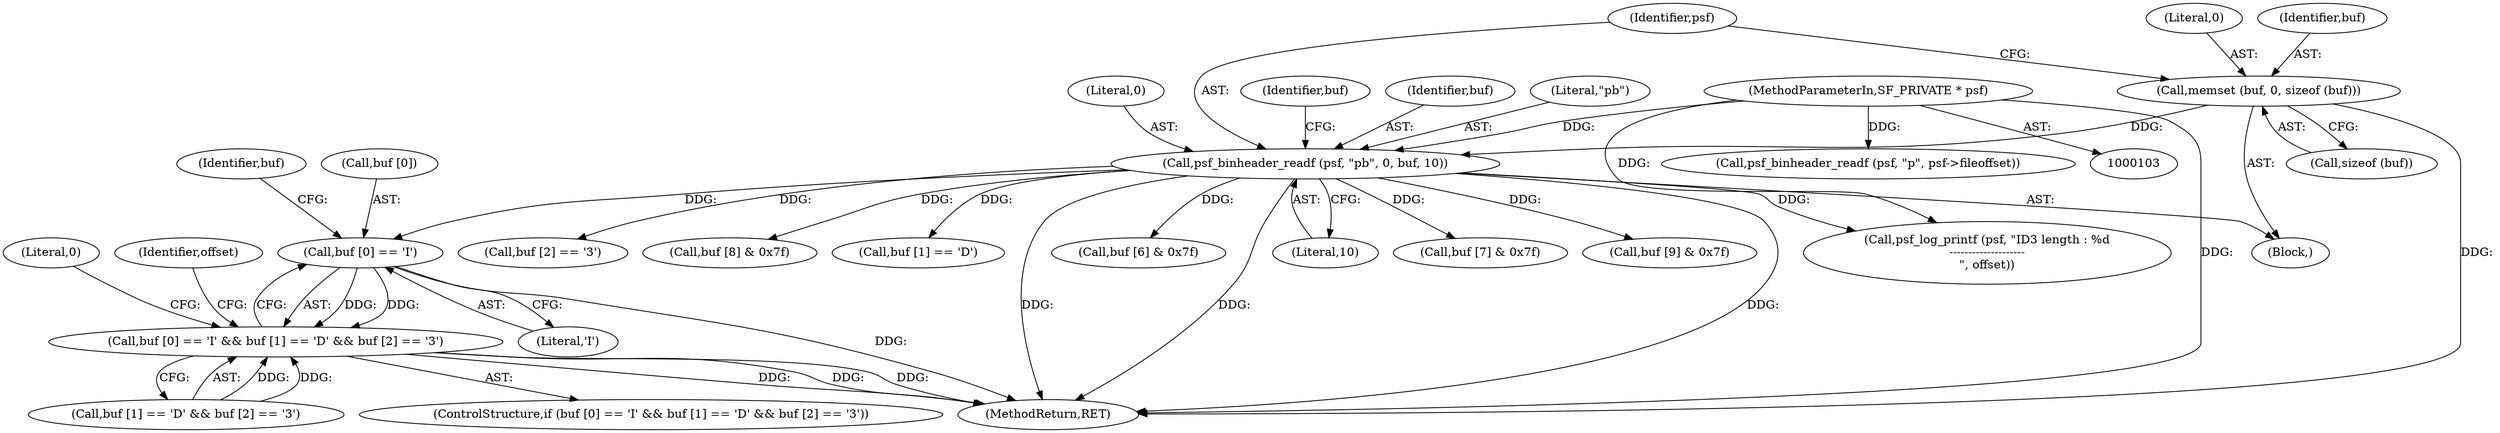 digraph "0_libsndfile_f457b7b5ecfe91697ed01cfc825772c4d8de1236@array" {
"1000120" [label="(Call,buf [0] == 'I')"];
"1000112" [label="(Call,psf_binheader_readf (psf, \"pb\", 0, buf, 10))"];
"1000104" [label="(MethodParameterIn,SF_PRIVATE * psf)"];
"1000107" [label="(Call,memset (buf, 0, sizeof (buf)))"];
"1000119" [label="(Call,buf [0] == 'I' && buf [1] == 'D' && buf [2] == '3')"];
"1000108" [label="(Identifier,buf)"];
"1000116" [label="(Identifier,buf)"];
"1000109" [label="(Literal,0)"];
"1000117" [label="(Literal,10)"];
"1000125" [label="(Call,buf [1] == 'D' && buf [2] == '3')"];
"1000204" [label="(Literal,0)"];
"1000151" [label="(Call,buf [7] & 0x7f)"];
"1000114" [label="(Literal,\"pb\")"];
"1000120" [label="(Call,buf [0] == 'I')"];
"1000115" [label="(Literal,0)"];
"1000110" [label="(Call,sizeof (buf))"];
"1000205" [label="(MethodReturn,RET)"];
"1000119" [label="(Call,buf [0] == 'I' && buf [1] == 'D' && buf [2] == '3')"];
"1000124" [label="(Literal,'I')"];
"1000113" [label="(Identifier,psf)"];
"1000178" [label="(Call,psf_log_printf (psf, \"ID3 length : %d\n--------------------\n\", offset))"];
"1000118" [label="(ControlStructure,if (buf [0] == 'I' && buf [1] == 'D' && buf [2] == '3'))"];
"1000173" [label="(Call,buf [9] & 0x7f)"];
"1000131" [label="(Call,buf [2] == '3')"];
"1000112" [label="(Call,psf_binheader_readf (psf, \"pb\", 0, buf, 10))"];
"1000128" [label="(Identifier,buf)"];
"1000195" [label="(Call,psf_binheader_readf (psf, \"p\", psf->fileoffset))"];
"1000107" [label="(Call,memset (buf, 0, sizeof (buf)))"];
"1000121" [label="(Call,buf [0])"];
"1000139" [label="(Identifier,offset)"];
"1000122" [label="(Identifier,buf)"];
"1000162" [label="(Call,buf [8] & 0x7f)"];
"1000126" [label="(Call,buf [1] == 'D')"];
"1000104" [label="(MethodParameterIn,SF_PRIVATE * psf)"];
"1000105" [label="(Block,)"];
"1000140" [label="(Call,buf [6] & 0x7f)"];
"1000120" -> "1000119"  [label="AST: "];
"1000120" -> "1000124"  [label="CFG: "];
"1000121" -> "1000120"  [label="AST: "];
"1000124" -> "1000120"  [label="AST: "];
"1000128" -> "1000120"  [label="CFG: "];
"1000119" -> "1000120"  [label="CFG: "];
"1000120" -> "1000205"  [label="DDG: "];
"1000120" -> "1000119"  [label="DDG: "];
"1000120" -> "1000119"  [label="DDG: "];
"1000112" -> "1000120"  [label="DDG: "];
"1000112" -> "1000105"  [label="AST: "];
"1000112" -> "1000117"  [label="CFG: "];
"1000113" -> "1000112"  [label="AST: "];
"1000114" -> "1000112"  [label="AST: "];
"1000115" -> "1000112"  [label="AST: "];
"1000116" -> "1000112"  [label="AST: "];
"1000117" -> "1000112"  [label="AST: "];
"1000122" -> "1000112"  [label="CFG: "];
"1000112" -> "1000205"  [label="DDG: "];
"1000112" -> "1000205"  [label="DDG: "];
"1000112" -> "1000205"  [label="DDG: "];
"1000104" -> "1000112"  [label="DDG: "];
"1000107" -> "1000112"  [label="DDG: "];
"1000112" -> "1000126"  [label="DDG: "];
"1000112" -> "1000131"  [label="DDG: "];
"1000112" -> "1000140"  [label="DDG: "];
"1000112" -> "1000151"  [label="DDG: "];
"1000112" -> "1000162"  [label="DDG: "];
"1000112" -> "1000173"  [label="DDG: "];
"1000112" -> "1000178"  [label="DDG: "];
"1000104" -> "1000103"  [label="AST: "];
"1000104" -> "1000205"  [label="DDG: "];
"1000104" -> "1000178"  [label="DDG: "];
"1000104" -> "1000195"  [label="DDG: "];
"1000107" -> "1000105"  [label="AST: "];
"1000107" -> "1000110"  [label="CFG: "];
"1000108" -> "1000107"  [label="AST: "];
"1000109" -> "1000107"  [label="AST: "];
"1000110" -> "1000107"  [label="AST: "];
"1000113" -> "1000107"  [label="CFG: "];
"1000107" -> "1000205"  [label="DDG: "];
"1000119" -> "1000118"  [label="AST: "];
"1000119" -> "1000125"  [label="CFG: "];
"1000125" -> "1000119"  [label="AST: "];
"1000139" -> "1000119"  [label="CFG: "];
"1000204" -> "1000119"  [label="CFG: "];
"1000119" -> "1000205"  [label="DDG: "];
"1000119" -> "1000205"  [label="DDG: "];
"1000119" -> "1000205"  [label="DDG: "];
"1000125" -> "1000119"  [label="DDG: "];
"1000125" -> "1000119"  [label="DDG: "];
}
